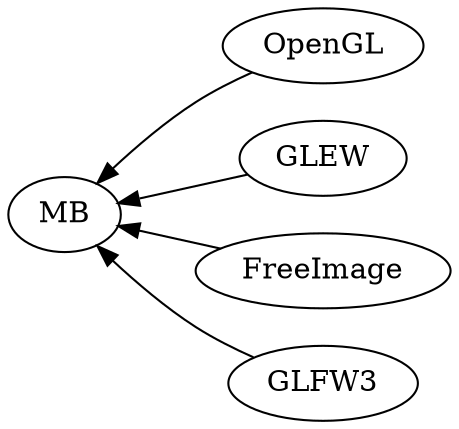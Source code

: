 strict digraph G { rankdir="RL";     MB [label="MB"]
OpenGL [style=solid, label="OpenGL"]
;"OpenGL" -> "MB" [style=solid]
MB [label="MB"]
GLEW [style=solid, label="GLEW"]
;"GLEW" -> "MB" [style=solid]
MB [label="MB"]
FreeImage [style=solid, label="FreeImage"]
;"FreeImage" -> "MB" [style=solid]
MB [label="MB"]
GLFW3 [style=solid, label="GLFW3"]
;"GLFW3" -> "MB" [style=solid]
 }